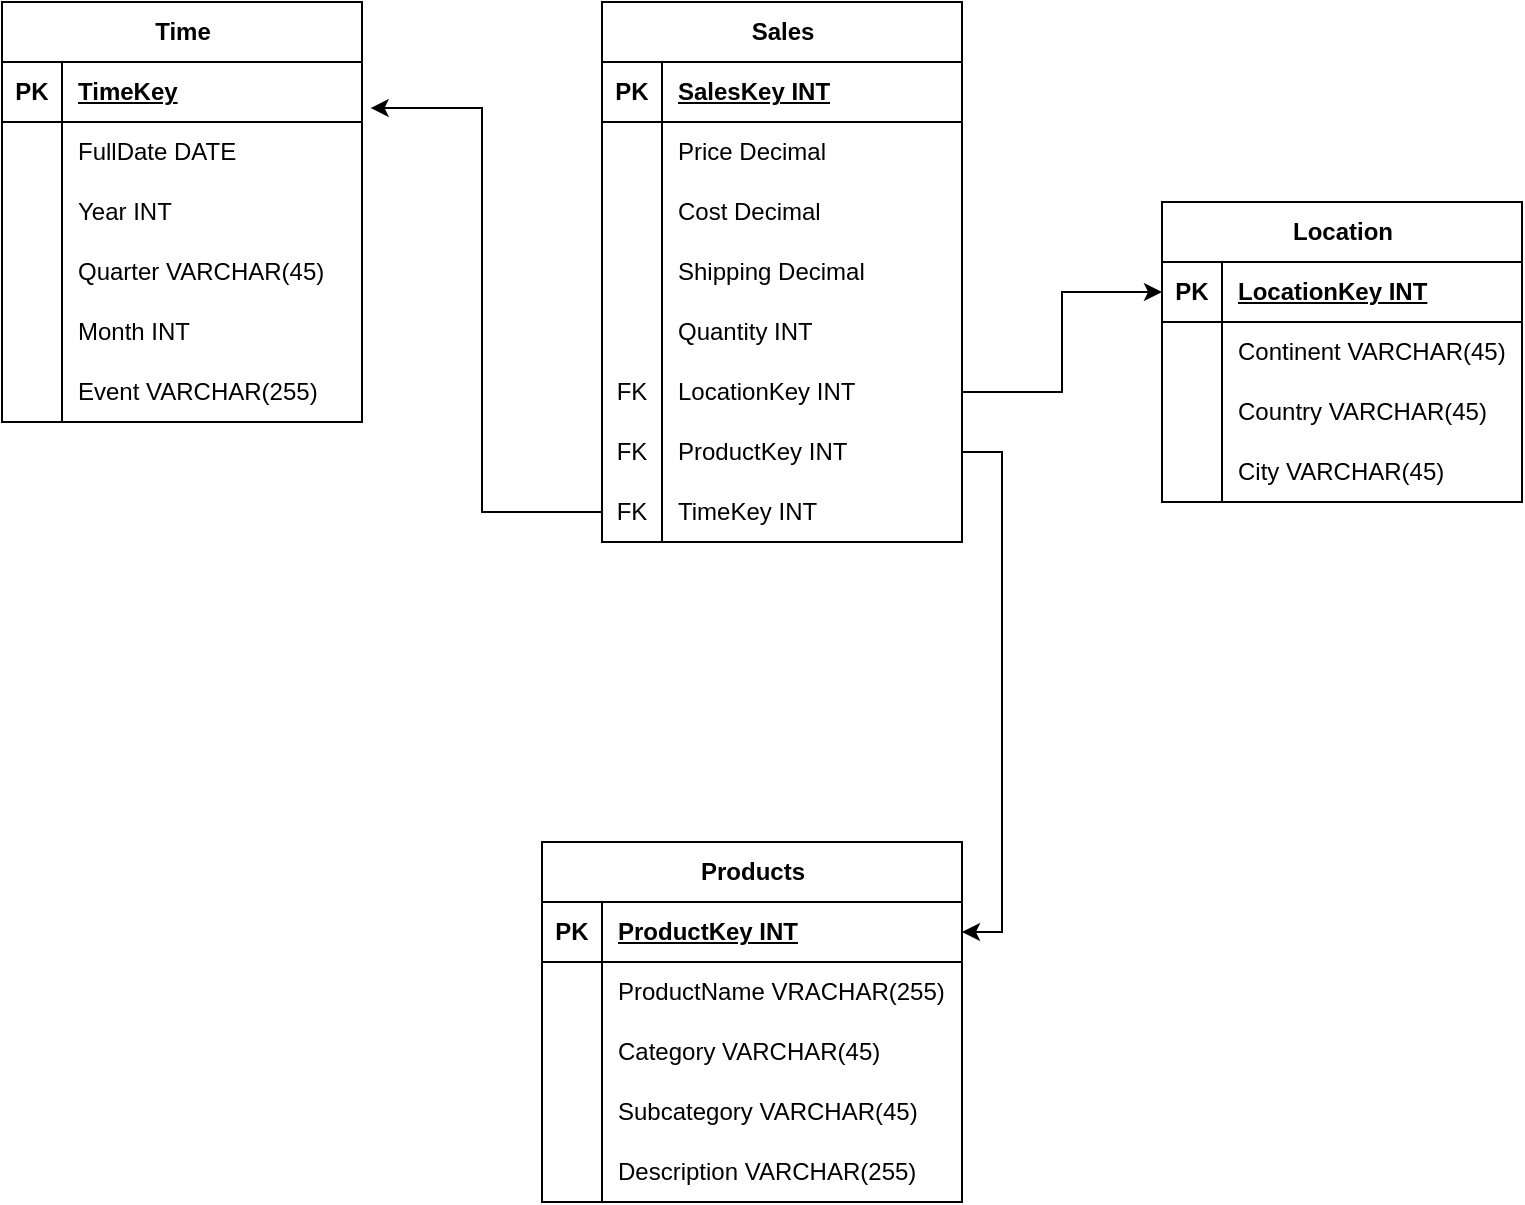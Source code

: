 <mxfile version="21.3.8" type="github">
  <diagram name="Page-1" id="o0g23-0tuB-QIBxS5w7t">
    <mxGraphModel dx="1050" dy="581" grid="1" gridSize="10" guides="1" tooltips="1" connect="1" arrows="1" fold="1" page="1" pageScale="1" pageWidth="850" pageHeight="1100" math="0" shadow="0">
      <root>
        <mxCell id="0" />
        <mxCell id="1" parent="0" />
        <mxCell id="PkRwOPDULKHbFEDKL0WP-1" value="Time" style="shape=table;startSize=30;container=1;collapsible=1;childLayout=tableLayout;fixedRows=1;rowLines=0;fontStyle=1;align=center;resizeLast=1;html=1;" parent="1" vertex="1">
          <mxGeometry x="60" y="120" width="180" height="210" as="geometry">
            <mxRectangle x="60" y="120" width="70" height="30" as="alternateBounds" />
          </mxGeometry>
        </mxCell>
        <mxCell id="PkRwOPDULKHbFEDKL0WP-2" value="" style="shape=tableRow;horizontal=0;startSize=0;swimlaneHead=0;swimlaneBody=0;fillColor=none;collapsible=0;dropTarget=0;points=[[0,0.5],[1,0.5]];portConstraint=eastwest;top=0;left=0;right=0;bottom=1;" parent="PkRwOPDULKHbFEDKL0WP-1" vertex="1">
          <mxGeometry y="30" width="180" height="30" as="geometry" />
        </mxCell>
        <mxCell id="PkRwOPDULKHbFEDKL0WP-3" value="PK" style="shape=partialRectangle;connectable=0;fillColor=none;top=0;left=0;bottom=0;right=0;fontStyle=1;overflow=hidden;whiteSpace=wrap;html=1;" parent="PkRwOPDULKHbFEDKL0WP-2" vertex="1">
          <mxGeometry width="30" height="30" as="geometry">
            <mxRectangle width="30" height="30" as="alternateBounds" />
          </mxGeometry>
        </mxCell>
        <mxCell id="PkRwOPDULKHbFEDKL0WP-4" value="TimeKey" style="shape=partialRectangle;connectable=0;fillColor=none;top=0;left=0;bottom=0;right=0;align=left;spacingLeft=6;fontStyle=5;overflow=hidden;whiteSpace=wrap;html=1;" parent="PkRwOPDULKHbFEDKL0WP-2" vertex="1">
          <mxGeometry x="30" width="150" height="30" as="geometry">
            <mxRectangle width="150" height="30" as="alternateBounds" />
          </mxGeometry>
        </mxCell>
        <mxCell id="PkRwOPDULKHbFEDKL0WP-5" value="" style="shape=tableRow;horizontal=0;startSize=0;swimlaneHead=0;swimlaneBody=0;fillColor=none;collapsible=0;dropTarget=0;points=[[0,0.5],[1,0.5]];portConstraint=eastwest;top=0;left=0;right=0;bottom=0;" parent="PkRwOPDULKHbFEDKL0WP-1" vertex="1">
          <mxGeometry y="60" width="180" height="30" as="geometry" />
        </mxCell>
        <mxCell id="PkRwOPDULKHbFEDKL0WP-6" value="" style="shape=partialRectangle;connectable=0;fillColor=none;top=0;left=0;bottom=0;right=0;editable=1;overflow=hidden;whiteSpace=wrap;html=1;" parent="PkRwOPDULKHbFEDKL0WP-5" vertex="1">
          <mxGeometry width="30" height="30" as="geometry">
            <mxRectangle width="30" height="30" as="alternateBounds" />
          </mxGeometry>
        </mxCell>
        <mxCell id="PkRwOPDULKHbFEDKL0WP-7" value="FullDate DATE" style="shape=partialRectangle;connectable=0;fillColor=none;top=0;left=0;bottom=0;right=0;align=left;spacingLeft=6;overflow=hidden;whiteSpace=wrap;html=1;" parent="PkRwOPDULKHbFEDKL0WP-5" vertex="1">
          <mxGeometry x="30" width="150" height="30" as="geometry">
            <mxRectangle width="150" height="30" as="alternateBounds" />
          </mxGeometry>
        </mxCell>
        <mxCell id="PkRwOPDULKHbFEDKL0WP-8" value="" style="shape=tableRow;horizontal=0;startSize=0;swimlaneHead=0;swimlaneBody=0;fillColor=none;collapsible=0;dropTarget=0;points=[[0,0.5],[1,0.5]];portConstraint=eastwest;top=0;left=0;right=0;bottom=0;" parent="PkRwOPDULKHbFEDKL0WP-1" vertex="1">
          <mxGeometry y="90" width="180" height="30" as="geometry" />
        </mxCell>
        <mxCell id="PkRwOPDULKHbFEDKL0WP-9" value="" style="shape=partialRectangle;connectable=0;fillColor=none;top=0;left=0;bottom=0;right=0;editable=1;overflow=hidden;whiteSpace=wrap;html=1;" parent="PkRwOPDULKHbFEDKL0WP-8" vertex="1">
          <mxGeometry width="30" height="30" as="geometry">
            <mxRectangle width="30" height="30" as="alternateBounds" />
          </mxGeometry>
        </mxCell>
        <mxCell id="PkRwOPDULKHbFEDKL0WP-10" value="Year INT" style="shape=partialRectangle;connectable=0;fillColor=none;top=0;left=0;bottom=0;right=0;align=left;spacingLeft=6;overflow=hidden;whiteSpace=wrap;html=1;" parent="PkRwOPDULKHbFEDKL0WP-8" vertex="1">
          <mxGeometry x="30" width="150" height="30" as="geometry">
            <mxRectangle width="150" height="30" as="alternateBounds" />
          </mxGeometry>
        </mxCell>
        <mxCell id="PkRwOPDULKHbFEDKL0WP-11" value="" style="shape=tableRow;horizontal=0;startSize=0;swimlaneHead=0;swimlaneBody=0;fillColor=none;collapsible=0;dropTarget=0;points=[[0,0.5],[1,0.5]];portConstraint=eastwest;top=0;left=0;right=0;bottom=0;" parent="PkRwOPDULKHbFEDKL0WP-1" vertex="1">
          <mxGeometry y="120" width="180" height="30" as="geometry" />
        </mxCell>
        <mxCell id="PkRwOPDULKHbFEDKL0WP-12" value="" style="shape=partialRectangle;connectable=0;fillColor=none;top=0;left=0;bottom=0;right=0;editable=1;overflow=hidden;whiteSpace=wrap;html=1;" parent="PkRwOPDULKHbFEDKL0WP-11" vertex="1">
          <mxGeometry width="30" height="30" as="geometry">
            <mxRectangle width="30" height="30" as="alternateBounds" />
          </mxGeometry>
        </mxCell>
        <mxCell id="PkRwOPDULKHbFEDKL0WP-13" value="Quarter VARCHAR(45)" style="shape=partialRectangle;connectable=0;fillColor=none;top=0;left=0;bottom=0;right=0;align=left;spacingLeft=6;overflow=hidden;whiteSpace=wrap;html=1;" parent="PkRwOPDULKHbFEDKL0WP-11" vertex="1">
          <mxGeometry x="30" width="150" height="30" as="geometry">
            <mxRectangle width="150" height="30" as="alternateBounds" />
          </mxGeometry>
        </mxCell>
        <mxCell id="gsUrHjqoEBaZ6RjWIIY7-18" style="shape=tableRow;horizontal=0;startSize=0;swimlaneHead=0;swimlaneBody=0;fillColor=none;collapsible=0;dropTarget=0;points=[[0,0.5],[1,0.5]];portConstraint=eastwest;top=0;left=0;right=0;bottom=0;" vertex="1" parent="PkRwOPDULKHbFEDKL0WP-1">
          <mxGeometry y="150" width="180" height="30" as="geometry" />
        </mxCell>
        <mxCell id="gsUrHjqoEBaZ6RjWIIY7-19" style="shape=partialRectangle;connectable=0;fillColor=none;top=0;left=0;bottom=0;right=0;editable=1;overflow=hidden;whiteSpace=wrap;html=1;" vertex="1" parent="gsUrHjqoEBaZ6RjWIIY7-18">
          <mxGeometry width="30" height="30" as="geometry">
            <mxRectangle width="30" height="30" as="alternateBounds" />
          </mxGeometry>
        </mxCell>
        <mxCell id="gsUrHjqoEBaZ6RjWIIY7-20" value="Month INT" style="shape=partialRectangle;connectable=0;fillColor=none;top=0;left=0;bottom=0;right=0;align=left;spacingLeft=6;overflow=hidden;whiteSpace=wrap;html=1;" vertex="1" parent="gsUrHjqoEBaZ6RjWIIY7-18">
          <mxGeometry x="30" width="150" height="30" as="geometry">
            <mxRectangle width="150" height="30" as="alternateBounds" />
          </mxGeometry>
        </mxCell>
        <mxCell id="gsUrHjqoEBaZ6RjWIIY7-21" style="shape=tableRow;horizontal=0;startSize=0;swimlaneHead=0;swimlaneBody=0;fillColor=none;collapsible=0;dropTarget=0;points=[[0,0.5],[1,0.5]];portConstraint=eastwest;top=0;left=0;right=0;bottom=0;" vertex="1" parent="PkRwOPDULKHbFEDKL0WP-1">
          <mxGeometry y="180" width="180" height="30" as="geometry" />
        </mxCell>
        <mxCell id="gsUrHjqoEBaZ6RjWIIY7-22" style="shape=partialRectangle;connectable=0;fillColor=none;top=0;left=0;bottom=0;right=0;editable=1;overflow=hidden;whiteSpace=wrap;html=1;" vertex="1" parent="gsUrHjqoEBaZ6RjWIIY7-21">
          <mxGeometry width="30" height="30" as="geometry">
            <mxRectangle width="30" height="30" as="alternateBounds" />
          </mxGeometry>
        </mxCell>
        <mxCell id="gsUrHjqoEBaZ6RjWIIY7-23" value="Event VARCHAR(255)" style="shape=partialRectangle;connectable=0;fillColor=none;top=0;left=0;bottom=0;right=0;align=left;spacingLeft=6;overflow=hidden;whiteSpace=wrap;html=1;" vertex="1" parent="gsUrHjqoEBaZ6RjWIIY7-21">
          <mxGeometry x="30" width="150" height="30" as="geometry">
            <mxRectangle width="150" height="30" as="alternateBounds" />
          </mxGeometry>
        </mxCell>
        <mxCell id="gsUrHjqoEBaZ6RjWIIY7-24" value="Products" style="shape=table;startSize=30;container=1;collapsible=1;childLayout=tableLayout;fixedRows=1;rowLines=0;fontStyle=1;align=center;resizeLast=1;html=1;" vertex="1" parent="1">
          <mxGeometry x="330" y="540" width="210" height="180" as="geometry" />
        </mxCell>
        <mxCell id="gsUrHjqoEBaZ6RjWIIY7-25" value="" style="shape=tableRow;horizontal=0;startSize=0;swimlaneHead=0;swimlaneBody=0;fillColor=none;collapsible=0;dropTarget=0;points=[[0,0.5],[1,0.5]];portConstraint=eastwest;top=0;left=0;right=0;bottom=1;" vertex="1" parent="gsUrHjqoEBaZ6RjWIIY7-24">
          <mxGeometry y="30" width="210" height="30" as="geometry" />
        </mxCell>
        <mxCell id="gsUrHjqoEBaZ6RjWIIY7-26" value="PK" style="shape=partialRectangle;connectable=0;fillColor=none;top=0;left=0;bottom=0;right=0;fontStyle=1;overflow=hidden;whiteSpace=wrap;html=1;" vertex="1" parent="gsUrHjqoEBaZ6RjWIIY7-25">
          <mxGeometry width="30" height="30" as="geometry">
            <mxRectangle width="30" height="30" as="alternateBounds" />
          </mxGeometry>
        </mxCell>
        <mxCell id="gsUrHjqoEBaZ6RjWIIY7-27" value="ProductKey INT" style="shape=partialRectangle;connectable=0;fillColor=none;top=0;left=0;bottom=0;right=0;align=left;spacingLeft=6;fontStyle=5;overflow=hidden;whiteSpace=wrap;html=1;" vertex="1" parent="gsUrHjqoEBaZ6RjWIIY7-25">
          <mxGeometry x="30" width="180" height="30" as="geometry">
            <mxRectangle width="180" height="30" as="alternateBounds" />
          </mxGeometry>
        </mxCell>
        <mxCell id="gsUrHjqoEBaZ6RjWIIY7-28" value="" style="shape=tableRow;horizontal=0;startSize=0;swimlaneHead=0;swimlaneBody=0;fillColor=none;collapsible=0;dropTarget=0;points=[[0,0.5],[1,0.5]];portConstraint=eastwest;top=0;left=0;right=0;bottom=0;" vertex="1" parent="gsUrHjqoEBaZ6RjWIIY7-24">
          <mxGeometry y="60" width="210" height="30" as="geometry" />
        </mxCell>
        <mxCell id="gsUrHjqoEBaZ6RjWIIY7-29" value="" style="shape=partialRectangle;connectable=0;fillColor=none;top=0;left=0;bottom=0;right=0;editable=1;overflow=hidden;whiteSpace=wrap;html=1;" vertex="1" parent="gsUrHjqoEBaZ6RjWIIY7-28">
          <mxGeometry width="30" height="30" as="geometry">
            <mxRectangle width="30" height="30" as="alternateBounds" />
          </mxGeometry>
        </mxCell>
        <mxCell id="gsUrHjqoEBaZ6RjWIIY7-30" value="ProductName VRACHAR(255)" style="shape=partialRectangle;connectable=0;fillColor=none;top=0;left=0;bottom=0;right=0;align=left;spacingLeft=6;overflow=hidden;whiteSpace=wrap;html=1;" vertex="1" parent="gsUrHjqoEBaZ6RjWIIY7-28">
          <mxGeometry x="30" width="180" height="30" as="geometry">
            <mxRectangle width="180" height="30" as="alternateBounds" />
          </mxGeometry>
        </mxCell>
        <mxCell id="gsUrHjqoEBaZ6RjWIIY7-31" value="" style="shape=tableRow;horizontal=0;startSize=0;swimlaneHead=0;swimlaneBody=0;fillColor=none;collapsible=0;dropTarget=0;points=[[0,0.5],[1,0.5]];portConstraint=eastwest;top=0;left=0;right=0;bottom=0;" vertex="1" parent="gsUrHjqoEBaZ6RjWIIY7-24">
          <mxGeometry y="90" width="210" height="30" as="geometry" />
        </mxCell>
        <mxCell id="gsUrHjqoEBaZ6RjWIIY7-32" value="" style="shape=partialRectangle;connectable=0;fillColor=none;top=0;left=0;bottom=0;right=0;editable=1;overflow=hidden;whiteSpace=wrap;html=1;" vertex="1" parent="gsUrHjqoEBaZ6RjWIIY7-31">
          <mxGeometry width="30" height="30" as="geometry">
            <mxRectangle width="30" height="30" as="alternateBounds" />
          </mxGeometry>
        </mxCell>
        <mxCell id="gsUrHjqoEBaZ6RjWIIY7-33" value="Category VARCHAR(45)" style="shape=partialRectangle;connectable=0;fillColor=none;top=0;left=0;bottom=0;right=0;align=left;spacingLeft=6;overflow=hidden;whiteSpace=wrap;html=1;" vertex="1" parent="gsUrHjqoEBaZ6RjWIIY7-31">
          <mxGeometry x="30" width="180" height="30" as="geometry">
            <mxRectangle width="180" height="30" as="alternateBounds" />
          </mxGeometry>
        </mxCell>
        <mxCell id="gsUrHjqoEBaZ6RjWIIY7-34" value="" style="shape=tableRow;horizontal=0;startSize=0;swimlaneHead=0;swimlaneBody=0;fillColor=none;collapsible=0;dropTarget=0;points=[[0,0.5],[1,0.5]];portConstraint=eastwest;top=0;left=0;right=0;bottom=0;" vertex="1" parent="gsUrHjqoEBaZ6RjWIIY7-24">
          <mxGeometry y="120" width="210" height="30" as="geometry" />
        </mxCell>
        <mxCell id="gsUrHjqoEBaZ6RjWIIY7-35" value="" style="shape=partialRectangle;connectable=0;fillColor=none;top=0;left=0;bottom=0;right=0;editable=1;overflow=hidden;whiteSpace=wrap;html=1;" vertex="1" parent="gsUrHjqoEBaZ6RjWIIY7-34">
          <mxGeometry width="30" height="30" as="geometry">
            <mxRectangle width="30" height="30" as="alternateBounds" />
          </mxGeometry>
        </mxCell>
        <mxCell id="gsUrHjqoEBaZ6RjWIIY7-36" value="Subcategory VARCHAR(45)" style="shape=partialRectangle;connectable=0;fillColor=none;top=0;left=0;bottom=0;right=0;align=left;spacingLeft=6;overflow=hidden;whiteSpace=wrap;html=1;" vertex="1" parent="gsUrHjqoEBaZ6RjWIIY7-34">
          <mxGeometry x="30" width="180" height="30" as="geometry">
            <mxRectangle width="180" height="30" as="alternateBounds" />
          </mxGeometry>
        </mxCell>
        <mxCell id="gsUrHjqoEBaZ6RjWIIY7-88" style="shape=tableRow;horizontal=0;startSize=0;swimlaneHead=0;swimlaneBody=0;fillColor=none;collapsible=0;dropTarget=0;points=[[0,0.5],[1,0.5]];portConstraint=eastwest;top=0;left=0;right=0;bottom=0;" vertex="1" parent="gsUrHjqoEBaZ6RjWIIY7-24">
          <mxGeometry y="150" width="210" height="30" as="geometry" />
        </mxCell>
        <mxCell id="gsUrHjqoEBaZ6RjWIIY7-89" style="shape=partialRectangle;connectable=0;fillColor=none;top=0;left=0;bottom=0;right=0;editable=1;overflow=hidden;whiteSpace=wrap;html=1;" vertex="1" parent="gsUrHjqoEBaZ6RjWIIY7-88">
          <mxGeometry width="30" height="30" as="geometry">
            <mxRectangle width="30" height="30" as="alternateBounds" />
          </mxGeometry>
        </mxCell>
        <mxCell id="gsUrHjqoEBaZ6RjWIIY7-90" value="Description VARCHAR(255)" style="shape=partialRectangle;connectable=0;fillColor=none;top=0;left=0;bottom=0;right=0;align=left;spacingLeft=6;overflow=hidden;whiteSpace=wrap;html=1;" vertex="1" parent="gsUrHjqoEBaZ6RjWIIY7-88">
          <mxGeometry x="30" width="180" height="30" as="geometry">
            <mxRectangle width="180" height="30" as="alternateBounds" />
          </mxGeometry>
        </mxCell>
        <mxCell id="gsUrHjqoEBaZ6RjWIIY7-37" value="Location" style="shape=table;startSize=30;container=1;collapsible=1;childLayout=tableLayout;fixedRows=1;rowLines=0;fontStyle=1;align=center;resizeLast=1;html=1;" vertex="1" parent="1">
          <mxGeometry x="640" y="220" width="180" height="150" as="geometry" />
        </mxCell>
        <mxCell id="gsUrHjqoEBaZ6RjWIIY7-38" value="" style="shape=tableRow;horizontal=0;startSize=0;swimlaneHead=0;swimlaneBody=0;fillColor=none;collapsible=0;dropTarget=0;points=[[0,0.5],[1,0.5]];portConstraint=eastwest;top=0;left=0;right=0;bottom=1;" vertex="1" parent="gsUrHjqoEBaZ6RjWIIY7-37">
          <mxGeometry y="30" width="180" height="30" as="geometry" />
        </mxCell>
        <mxCell id="gsUrHjqoEBaZ6RjWIIY7-39" value="PK" style="shape=partialRectangle;connectable=0;fillColor=none;top=0;left=0;bottom=0;right=0;fontStyle=1;overflow=hidden;whiteSpace=wrap;html=1;" vertex="1" parent="gsUrHjqoEBaZ6RjWIIY7-38">
          <mxGeometry width="30" height="30" as="geometry">
            <mxRectangle width="30" height="30" as="alternateBounds" />
          </mxGeometry>
        </mxCell>
        <mxCell id="gsUrHjqoEBaZ6RjWIIY7-40" value="LocationKey INT" style="shape=partialRectangle;connectable=0;fillColor=none;top=0;left=0;bottom=0;right=0;align=left;spacingLeft=6;fontStyle=5;overflow=hidden;whiteSpace=wrap;html=1;" vertex="1" parent="gsUrHjqoEBaZ6RjWIIY7-38">
          <mxGeometry x="30" width="150" height="30" as="geometry">
            <mxRectangle width="150" height="30" as="alternateBounds" />
          </mxGeometry>
        </mxCell>
        <mxCell id="gsUrHjqoEBaZ6RjWIIY7-41" value="" style="shape=tableRow;horizontal=0;startSize=0;swimlaneHead=0;swimlaneBody=0;fillColor=none;collapsible=0;dropTarget=0;points=[[0,0.5],[1,0.5]];portConstraint=eastwest;top=0;left=0;right=0;bottom=0;" vertex="1" parent="gsUrHjqoEBaZ6RjWIIY7-37">
          <mxGeometry y="60" width="180" height="30" as="geometry" />
        </mxCell>
        <mxCell id="gsUrHjqoEBaZ6RjWIIY7-42" value="" style="shape=partialRectangle;connectable=0;fillColor=none;top=0;left=0;bottom=0;right=0;editable=1;overflow=hidden;whiteSpace=wrap;html=1;" vertex="1" parent="gsUrHjqoEBaZ6RjWIIY7-41">
          <mxGeometry width="30" height="30" as="geometry">
            <mxRectangle width="30" height="30" as="alternateBounds" />
          </mxGeometry>
        </mxCell>
        <mxCell id="gsUrHjqoEBaZ6RjWIIY7-43" value="Continent VARCHAR(45)" style="shape=partialRectangle;connectable=0;fillColor=none;top=0;left=0;bottom=0;right=0;align=left;spacingLeft=6;overflow=hidden;whiteSpace=wrap;html=1;" vertex="1" parent="gsUrHjqoEBaZ6RjWIIY7-41">
          <mxGeometry x="30" width="150" height="30" as="geometry">
            <mxRectangle width="150" height="30" as="alternateBounds" />
          </mxGeometry>
        </mxCell>
        <mxCell id="gsUrHjqoEBaZ6RjWIIY7-44" value="" style="shape=tableRow;horizontal=0;startSize=0;swimlaneHead=0;swimlaneBody=0;fillColor=none;collapsible=0;dropTarget=0;points=[[0,0.5],[1,0.5]];portConstraint=eastwest;top=0;left=0;right=0;bottom=0;" vertex="1" parent="gsUrHjqoEBaZ6RjWIIY7-37">
          <mxGeometry y="90" width="180" height="30" as="geometry" />
        </mxCell>
        <mxCell id="gsUrHjqoEBaZ6RjWIIY7-45" value="" style="shape=partialRectangle;connectable=0;fillColor=none;top=0;left=0;bottom=0;right=0;editable=1;overflow=hidden;whiteSpace=wrap;html=1;" vertex="1" parent="gsUrHjqoEBaZ6RjWIIY7-44">
          <mxGeometry width="30" height="30" as="geometry">
            <mxRectangle width="30" height="30" as="alternateBounds" />
          </mxGeometry>
        </mxCell>
        <mxCell id="gsUrHjqoEBaZ6RjWIIY7-46" value="Country VARCHAR(45)" style="shape=partialRectangle;connectable=0;fillColor=none;top=0;left=0;bottom=0;right=0;align=left;spacingLeft=6;overflow=hidden;whiteSpace=wrap;html=1;" vertex="1" parent="gsUrHjqoEBaZ6RjWIIY7-44">
          <mxGeometry x="30" width="150" height="30" as="geometry">
            <mxRectangle width="150" height="30" as="alternateBounds" />
          </mxGeometry>
        </mxCell>
        <mxCell id="gsUrHjqoEBaZ6RjWIIY7-47" value="" style="shape=tableRow;horizontal=0;startSize=0;swimlaneHead=0;swimlaneBody=0;fillColor=none;collapsible=0;dropTarget=0;points=[[0,0.5],[1,0.5]];portConstraint=eastwest;top=0;left=0;right=0;bottom=0;" vertex="1" parent="gsUrHjqoEBaZ6RjWIIY7-37">
          <mxGeometry y="120" width="180" height="30" as="geometry" />
        </mxCell>
        <mxCell id="gsUrHjqoEBaZ6RjWIIY7-48" value="" style="shape=partialRectangle;connectable=0;fillColor=none;top=0;left=0;bottom=0;right=0;editable=1;overflow=hidden;whiteSpace=wrap;html=1;" vertex="1" parent="gsUrHjqoEBaZ6RjWIIY7-47">
          <mxGeometry width="30" height="30" as="geometry">
            <mxRectangle width="30" height="30" as="alternateBounds" />
          </mxGeometry>
        </mxCell>
        <mxCell id="gsUrHjqoEBaZ6RjWIIY7-49" value="City VARCHAR(45)" style="shape=partialRectangle;connectable=0;fillColor=none;top=0;left=0;bottom=0;right=0;align=left;spacingLeft=6;overflow=hidden;whiteSpace=wrap;html=1;" vertex="1" parent="gsUrHjqoEBaZ6RjWIIY7-47">
          <mxGeometry x="30" width="150" height="30" as="geometry">
            <mxRectangle width="150" height="30" as="alternateBounds" />
          </mxGeometry>
        </mxCell>
        <mxCell id="gsUrHjqoEBaZ6RjWIIY7-50" value="Sales" style="shape=table;startSize=30;container=1;collapsible=1;childLayout=tableLayout;fixedRows=1;rowLines=0;fontStyle=1;align=center;resizeLast=1;html=1;" vertex="1" parent="1">
          <mxGeometry x="360" y="120" width="180" height="270" as="geometry" />
        </mxCell>
        <mxCell id="gsUrHjqoEBaZ6RjWIIY7-51" value="" style="shape=tableRow;horizontal=0;startSize=0;swimlaneHead=0;swimlaneBody=0;fillColor=none;collapsible=0;dropTarget=0;points=[[0,0.5],[1,0.5]];portConstraint=eastwest;top=0;left=0;right=0;bottom=1;" vertex="1" parent="gsUrHjqoEBaZ6RjWIIY7-50">
          <mxGeometry y="30" width="180" height="30" as="geometry" />
        </mxCell>
        <mxCell id="gsUrHjqoEBaZ6RjWIIY7-52" value="PK" style="shape=partialRectangle;connectable=0;fillColor=none;top=0;left=0;bottom=0;right=0;fontStyle=1;overflow=hidden;whiteSpace=wrap;html=1;" vertex="1" parent="gsUrHjqoEBaZ6RjWIIY7-51">
          <mxGeometry width="30" height="30" as="geometry">
            <mxRectangle width="30" height="30" as="alternateBounds" />
          </mxGeometry>
        </mxCell>
        <mxCell id="gsUrHjqoEBaZ6RjWIIY7-53" value="SalesKey INT" style="shape=partialRectangle;connectable=0;fillColor=none;top=0;left=0;bottom=0;right=0;align=left;spacingLeft=6;fontStyle=5;overflow=hidden;whiteSpace=wrap;html=1;" vertex="1" parent="gsUrHjqoEBaZ6RjWIIY7-51">
          <mxGeometry x="30" width="150" height="30" as="geometry">
            <mxRectangle width="150" height="30" as="alternateBounds" />
          </mxGeometry>
        </mxCell>
        <mxCell id="gsUrHjqoEBaZ6RjWIIY7-54" value="" style="shape=tableRow;horizontal=0;startSize=0;swimlaneHead=0;swimlaneBody=0;fillColor=none;collapsible=0;dropTarget=0;points=[[0,0.5],[1,0.5]];portConstraint=eastwest;top=0;left=0;right=0;bottom=0;" vertex="1" parent="gsUrHjqoEBaZ6RjWIIY7-50">
          <mxGeometry y="60" width="180" height="30" as="geometry" />
        </mxCell>
        <mxCell id="gsUrHjqoEBaZ6RjWIIY7-55" value="" style="shape=partialRectangle;connectable=0;fillColor=none;top=0;left=0;bottom=0;right=0;editable=1;overflow=hidden;whiteSpace=wrap;html=1;" vertex="1" parent="gsUrHjqoEBaZ6RjWIIY7-54">
          <mxGeometry width="30" height="30" as="geometry">
            <mxRectangle width="30" height="30" as="alternateBounds" />
          </mxGeometry>
        </mxCell>
        <mxCell id="gsUrHjqoEBaZ6RjWIIY7-56" value="Price Decimal" style="shape=partialRectangle;connectable=0;fillColor=none;top=0;left=0;bottom=0;right=0;align=left;spacingLeft=6;overflow=hidden;whiteSpace=wrap;html=1;" vertex="1" parent="gsUrHjqoEBaZ6RjWIIY7-54">
          <mxGeometry x="30" width="150" height="30" as="geometry">
            <mxRectangle width="150" height="30" as="alternateBounds" />
          </mxGeometry>
        </mxCell>
        <mxCell id="gsUrHjqoEBaZ6RjWIIY7-57" value="" style="shape=tableRow;horizontal=0;startSize=0;swimlaneHead=0;swimlaneBody=0;fillColor=none;collapsible=0;dropTarget=0;points=[[0,0.5],[1,0.5]];portConstraint=eastwest;top=0;left=0;right=0;bottom=0;" vertex="1" parent="gsUrHjqoEBaZ6RjWIIY7-50">
          <mxGeometry y="90" width="180" height="30" as="geometry" />
        </mxCell>
        <mxCell id="gsUrHjqoEBaZ6RjWIIY7-58" value="" style="shape=partialRectangle;connectable=0;fillColor=none;top=0;left=0;bottom=0;right=0;editable=1;overflow=hidden;whiteSpace=wrap;html=1;" vertex="1" parent="gsUrHjqoEBaZ6RjWIIY7-57">
          <mxGeometry width="30" height="30" as="geometry">
            <mxRectangle width="30" height="30" as="alternateBounds" />
          </mxGeometry>
        </mxCell>
        <mxCell id="gsUrHjqoEBaZ6RjWIIY7-59" value="Cost Decimal" style="shape=partialRectangle;connectable=0;fillColor=none;top=0;left=0;bottom=0;right=0;align=left;spacingLeft=6;overflow=hidden;whiteSpace=wrap;html=1;" vertex="1" parent="gsUrHjqoEBaZ6RjWIIY7-57">
          <mxGeometry x="30" width="150" height="30" as="geometry">
            <mxRectangle width="150" height="30" as="alternateBounds" />
          </mxGeometry>
        </mxCell>
        <mxCell id="gsUrHjqoEBaZ6RjWIIY7-60" value="" style="shape=tableRow;horizontal=0;startSize=0;swimlaneHead=0;swimlaneBody=0;fillColor=none;collapsible=0;dropTarget=0;points=[[0,0.5],[1,0.5]];portConstraint=eastwest;top=0;left=0;right=0;bottom=0;" vertex="1" parent="gsUrHjqoEBaZ6RjWIIY7-50">
          <mxGeometry y="120" width="180" height="30" as="geometry" />
        </mxCell>
        <mxCell id="gsUrHjqoEBaZ6RjWIIY7-61" value="" style="shape=partialRectangle;connectable=0;fillColor=none;top=0;left=0;bottom=0;right=0;editable=1;overflow=hidden;whiteSpace=wrap;html=1;" vertex="1" parent="gsUrHjqoEBaZ6RjWIIY7-60">
          <mxGeometry width="30" height="30" as="geometry">
            <mxRectangle width="30" height="30" as="alternateBounds" />
          </mxGeometry>
        </mxCell>
        <mxCell id="gsUrHjqoEBaZ6RjWIIY7-62" value="Shipping Decimal" style="shape=partialRectangle;connectable=0;fillColor=none;top=0;left=0;bottom=0;right=0;align=left;spacingLeft=6;overflow=hidden;whiteSpace=wrap;html=1;" vertex="1" parent="gsUrHjqoEBaZ6RjWIIY7-60">
          <mxGeometry x="30" width="150" height="30" as="geometry">
            <mxRectangle width="150" height="30" as="alternateBounds" />
          </mxGeometry>
        </mxCell>
        <mxCell id="gsUrHjqoEBaZ6RjWIIY7-85" style="shape=tableRow;horizontal=0;startSize=0;swimlaneHead=0;swimlaneBody=0;fillColor=none;collapsible=0;dropTarget=0;points=[[0,0.5],[1,0.5]];portConstraint=eastwest;top=0;left=0;right=0;bottom=0;" vertex="1" parent="gsUrHjqoEBaZ6RjWIIY7-50">
          <mxGeometry y="150" width="180" height="30" as="geometry" />
        </mxCell>
        <mxCell id="gsUrHjqoEBaZ6RjWIIY7-86" style="shape=partialRectangle;connectable=0;fillColor=none;top=0;left=0;bottom=0;right=0;editable=1;overflow=hidden;whiteSpace=wrap;html=1;" vertex="1" parent="gsUrHjqoEBaZ6RjWIIY7-85">
          <mxGeometry width="30" height="30" as="geometry">
            <mxRectangle width="30" height="30" as="alternateBounds" />
          </mxGeometry>
        </mxCell>
        <mxCell id="gsUrHjqoEBaZ6RjWIIY7-87" value="Quantity INT" style="shape=partialRectangle;connectable=0;fillColor=none;top=0;left=0;bottom=0;right=0;align=left;spacingLeft=6;overflow=hidden;whiteSpace=wrap;html=1;" vertex="1" parent="gsUrHjqoEBaZ6RjWIIY7-85">
          <mxGeometry x="30" width="150" height="30" as="geometry">
            <mxRectangle width="150" height="30" as="alternateBounds" />
          </mxGeometry>
        </mxCell>
        <mxCell id="gsUrHjqoEBaZ6RjWIIY7-82" style="shape=tableRow;horizontal=0;startSize=0;swimlaneHead=0;swimlaneBody=0;fillColor=none;collapsible=0;dropTarget=0;points=[[0,0.5],[1,0.5]];portConstraint=eastwest;top=0;left=0;right=0;bottom=0;" vertex="1" parent="gsUrHjqoEBaZ6RjWIIY7-50">
          <mxGeometry y="180" width="180" height="30" as="geometry" />
        </mxCell>
        <mxCell id="gsUrHjqoEBaZ6RjWIIY7-83" value="FK" style="shape=partialRectangle;connectable=0;fillColor=none;top=0;left=0;bottom=0;right=0;editable=1;overflow=hidden;whiteSpace=wrap;html=1;" vertex="1" parent="gsUrHjqoEBaZ6RjWIIY7-82">
          <mxGeometry width="30" height="30" as="geometry">
            <mxRectangle width="30" height="30" as="alternateBounds" />
          </mxGeometry>
        </mxCell>
        <mxCell id="gsUrHjqoEBaZ6RjWIIY7-84" value="LocationKey INT" style="shape=partialRectangle;connectable=0;fillColor=none;top=0;left=0;bottom=0;right=0;align=left;spacingLeft=6;overflow=hidden;whiteSpace=wrap;html=1;" vertex="1" parent="gsUrHjqoEBaZ6RjWIIY7-82">
          <mxGeometry x="30" width="150" height="30" as="geometry">
            <mxRectangle width="150" height="30" as="alternateBounds" />
          </mxGeometry>
        </mxCell>
        <mxCell id="gsUrHjqoEBaZ6RjWIIY7-79" style="shape=tableRow;horizontal=0;startSize=0;swimlaneHead=0;swimlaneBody=0;fillColor=none;collapsible=0;dropTarget=0;points=[[0,0.5],[1,0.5]];portConstraint=eastwest;top=0;left=0;right=0;bottom=0;" vertex="1" parent="gsUrHjqoEBaZ6RjWIIY7-50">
          <mxGeometry y="210" width="180" height="30" as="geometry" />
        </mxCell>
        <mxCell id="gsUrHjqoEBaZ6RjWIIY7-80" value="FK" style="shape=partialRectangle;connectable=0;fillColor=none;top=0;left=0;bottom=0;right=0;editable=1;overflow=hidden;whiteSpace=wrap;html=1;" vertex="1" parent="gsUrHjqoEBaZ6RjWIIY7-79">
          <mxGeometry width="30" height="30" as="geometry">
            <mxRectangle width="30" height="30" as="alternateBounds" />
          </mxGeometry>
        </mxCell>
        <mxCell id="gsUrHjqoEBaZ6RjWIIY7-81" value="ProductKey INT" style="shape=partialRectangle;connectable=0;fillColor=none;top=0;left=0;bottom=0;right=0;align=left;spacingLeft=6;overflow=hidden;whiteSpace=wrap;html=1;" vertex="1" parent="gsUrHjqoEBaZ6RjWIIY7-79">
          <mxGeometry x="30" width="150" height="30" as="geometry">
            <mxRectangle width="150" height="30" as="alternateBounds" />
          </mxGeometry>
        </mxCell>
        <mxCell id="gsUrHjqoEBaZ6RjWIIY7-76" style="shape=tableRow;horizontal=0;startSize=0;swimlaneHead=0;swimlaneBody=0;fillColor=none;collapsible=0;dropTarget=0;points=[[0,0.5],[1,0.5]];portConstraint=eastwest;top=0;left=0;right=0;bottom=0;" vertex="1" parent="gsUrHjqoEBaZ6RjWIIY7-50">
          <mxGeometry y="240" width="180" height="30" as="geometry" />
        </mxCell>
        <mxCell id="gsUrHjqoEBaZ6RjWIIY7-77" value="FK" style="shape=partialRectangle;connectable=0;fillColor=none;top=0;left=0;bottom=0;right=0;editable=1;overflow=hidden;whiteSpace=wrap;html=1;" vertex="1" parent="gsUrHjqoEBaZ6RjWIIY7-76">
          <mxGeometry width="30" height="30" as="geometry">
            <mxRectangle width="30" height="30" as="alternateBounds" />
          </mxGeometry>
        </mxCell>
        <mxCell id="gsUrHjqoEBaZ6RjWIIY7-78" value="TimeKey INT" style="shape=partialRectangle;connectable=0;fillColor=none;top=0;left=0;bottom=0;right=0;align=left;spacingLeft=6;overflow=hidden;whiteSpace=wrap;html=1;" vertex="1" parent="gsUrHjqoEBaZ6RjWIIY7-76">
          <mxGeometry x="30" width="150" height="30" as="geometry">
            <mxRectangle width="150" height="30" as="alternateBounds" />
          </mxGeometry>
        </mxCell>
        <mxCell id="gsUrHjqoEBaZ6RjWIIY7-91" style="edgeStyle=orthogonalEdgeStyle;rounded=0;orthogonalLoop=1;jettySize=auto;html=1;entryX=1.024;entryY=0.767;entryDx=0;entryDy=0;entryPerimeter=0;" edge="1" parent="1" source="gsUrHjqoEBaZ6RjWIIY7-76" target="PkRwOPDULKHbFEDKL0WP-2">
          <mxGeometry relative="1" as="geometry" />
        </mxCell>
        <mxCell id="gsUrHjqoEBaZ6RjWIIY7-92" style="edgeStyle=orthogonalEdgeStyle;rounded=0;orthogonalLoop=1;jettySize=auto;html=1;exitX=1;exitY=0.5;exitDx=0;exitDy=0;entryX=0;entryY=0.5;entryDx=0;entryDy=0;" edge="1" parent="1" source="gsUrHjqoEBaZ6RjWIIY7-82" target="gsUrHjqoEBaZ6RjWIIY7-38">
          <mxGeometry relative="1" as="geometry" />
        </mxCell>
        <mxCell id="gsUrHjqoEBaZ6RjWIIY7-93" style="edgeStyle=orthogonalEdgeStyle;rounded=0;orthogonalLoop=1;jettySize=auto;html=1;exitX=1;exitY=0.5;exitDx=0;exitDy=0;entryX=1;entryY=0.5;entryDx=0;entryDy=0;" edge="1" parent="1" source="gsUrHjqoEBaZ6RjWIIY7-79" target="gsUrHjqoEBaZ6RjWIIY7-25">
          <mxGeometry relative="1" as="geometry" />
        </mxCell>
      </root>
    </mxGraphModel>
  </diagram>
</mxfile>
